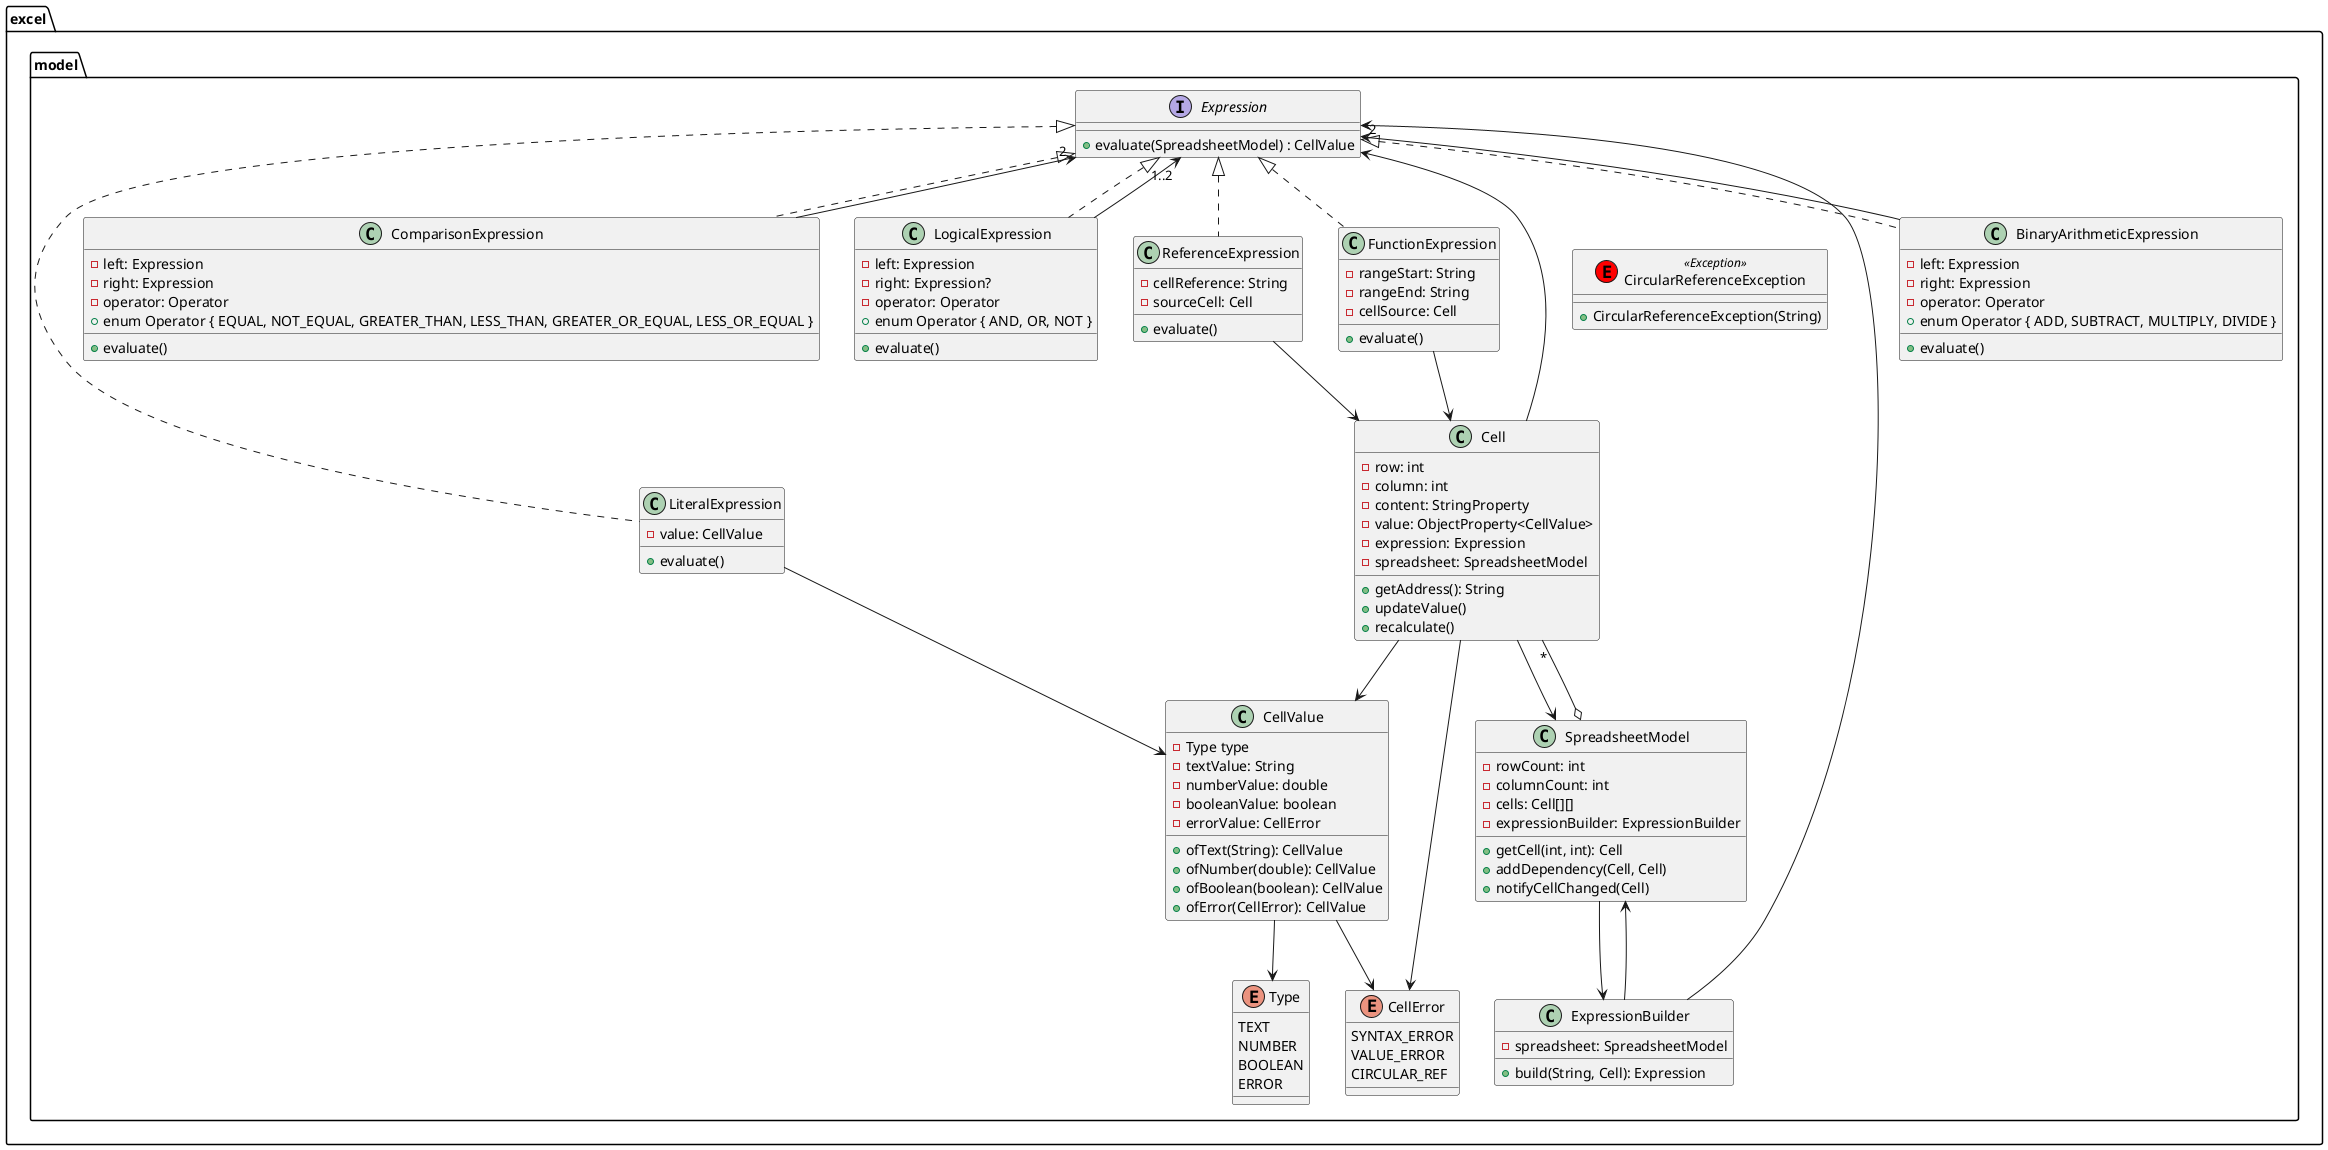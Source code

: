 @startuml
package excel.model {
  interface Expression {
    + evaluate(SpreadsheetModel) : CellValue
  }

  class BinaryArithmeticExpression {
    - left: Expression
    - right: Expression
    - operator: Operator
    + enum Operator { ADD, SUBTRACT, MULTIPLY, DIVIDE }
    + evaluate()
  }

  class ComparisonExpression {
    - left: Expression
    - right: Expression
    - operator: Operator
    + enum Operator { EQUAL, NOT_EQUAL, GREATER_THAN, LESS_THAN, GREATER_OR_EQUAL, LESS_OR_EQUAL }
    + evaluate()
  }

  class LogicalExpression {
    - left: Expression
    - right: Expression?
    - operator: Operator
    + enum Operator { AND, OR, NOT }
    + evaluate()
  }

  class LiteralExpression {
    - value: CellValue
    + evaluate()
  }

  class ReferenceExpression {
    - cellReference: String
    - sourceCell: Cell
    + evaluate()
  }

  class FunctionExpression {
    - rangeStart: String
    - rangeEnd: String
    - cellSource: Cell
    + evaluate()
  }

  Expression <|.. BinaryArithmeticExpression
  Expression <|.. ComparisonExpression
  Expression <|.. LogicalExpression
  Expression <|.. LiteralExpression
  Expression <|.. ReferenceExpression
  Expression <|.. FunctionExpression

  class Cell {
    - row: int
    - column: int
    - content: StringProperty
    - value: ObjectProperty<CellValue>
    - expression: Expression
    - spreadsheet: SpreadsheetModel
    + getAddress(): String
    + updateValue()
    + recalculate()
  }

  class SpreadsheetModel {
    - rowCount: int
    - columnCount: int
    - cells: Cell[][]
    - expressionBuilder: ExpressionBuilder
    + getCell(int, int): Cell
    + addDependency(Cell, Cell)
    + notifyCellChanged(Cell)
  }

  class ExpressionBuilder {
    - spreadsheet: SpreadsheetModel
    + build(String, Cell): Expression
  }

  class CellValue {
    - Type type
    - textValue: String
    - numberValue: double
    - booleanValue: boolean
    - errorValue: CellError
    + ofText(String): CellValue
    + ofNumber(double): CellValue
    + ofBoolean(boolean): CellValue
    + ofError(CellError): CellValue
  }

  enum Type {
    TEXT
    NUMBER
    BOOLEAN
    ERROR
  }

  enum CellError {
    SYNTAX_ERROR
    VALUE_ERROR
    CIRCULAR_REF
  }

  class CircularReferenceException << (E, #FF0000) Exception >> {
    + CircularReferenceException(String)
  }

  Cell --> SpreadsheetModel
  Cell --> CellValue
  Cell --> Expression
  Cell --> CellError
  SpreadsheetModel o-- "*" Cell
  SpreadsheetModel --> ExpressionBuilder
  ExpressionBuilder --> SpreadsheetModel
  ExpressionBuilder --> Expression
  CellValue --> Type
  CellValue --> CellError
  ReferenceExpression --> Cell
  FunctionExpression --> Cell
  BinaryArithmeticExpression --> "2" Expression
  ComparisonExpression --> "2" Expression
  LogicalExpression --> "1..2" Expression
  LiteralExpression --> CellValue
  CircularReferenceException -[hidden]-> Cell
}
@enduml
